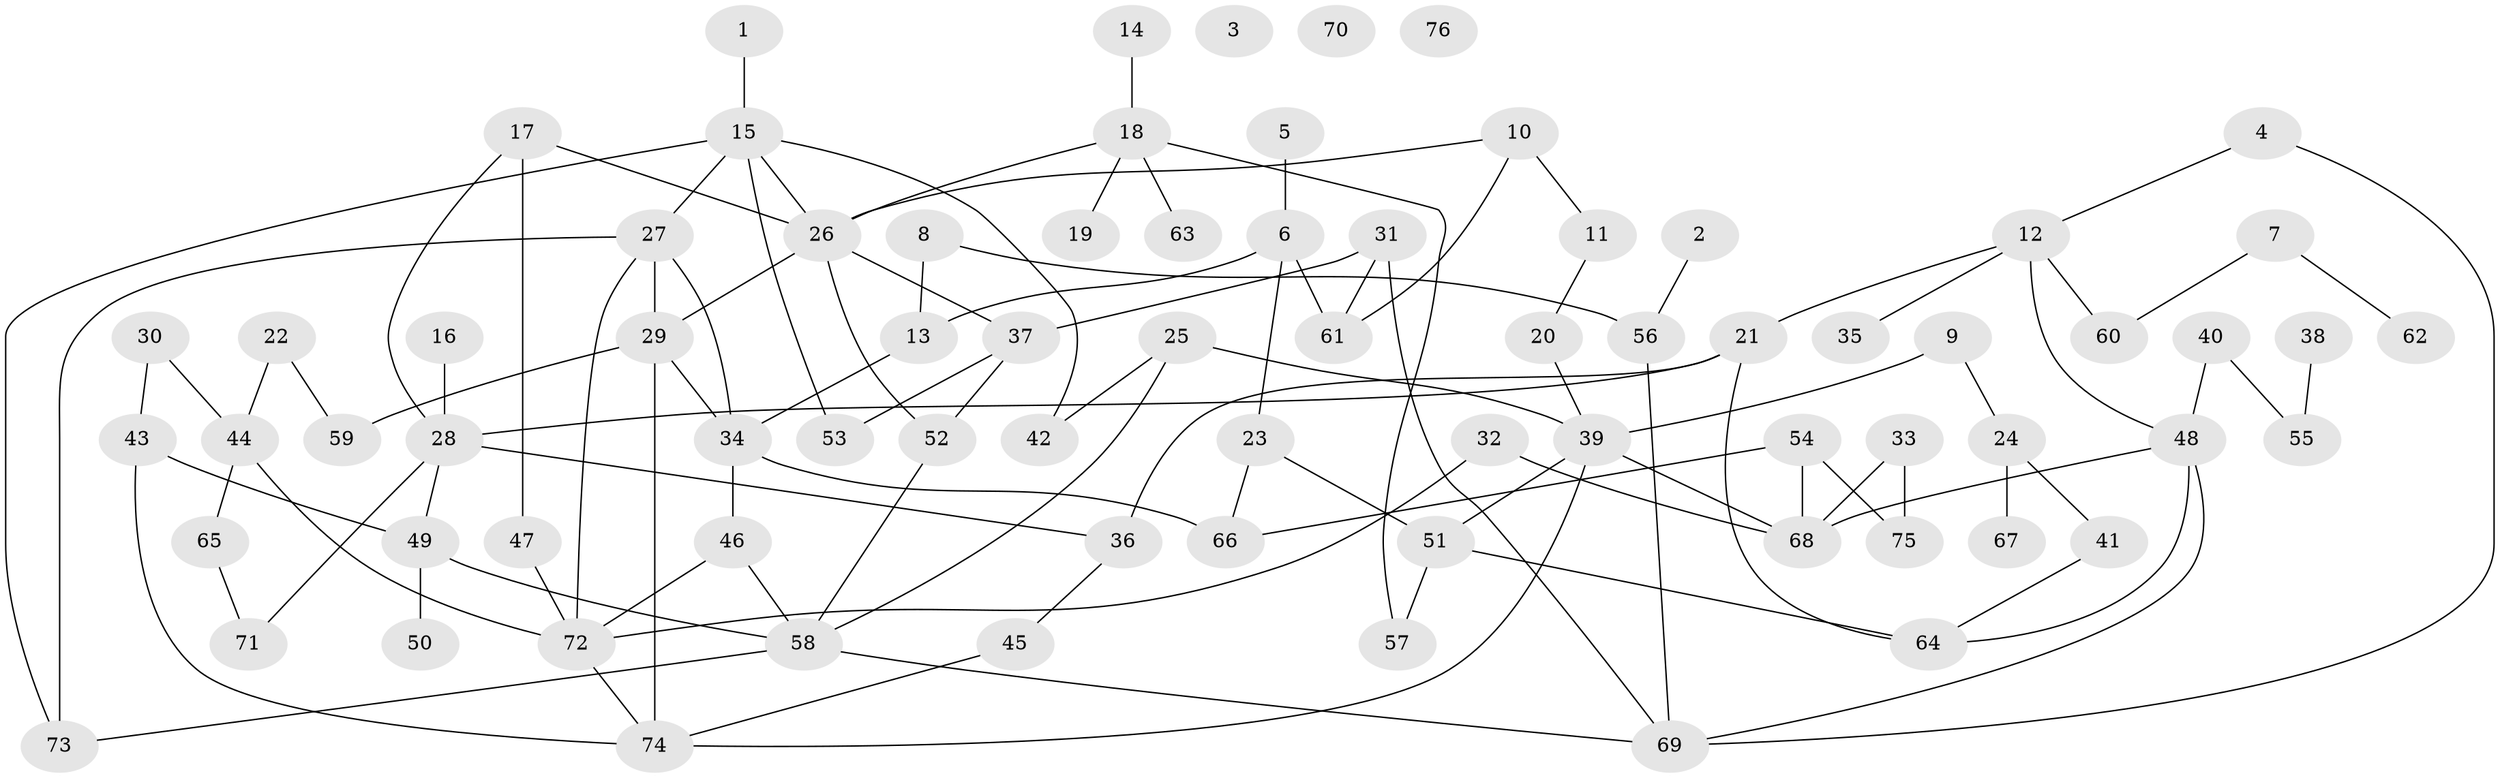 // coarse degree distribution, {5: 0.06666666666666667, 1: 0.15555555555555556, 0: 0.06666666666666667, 4: 0.08888888888888889, 3: 0.2, 2: 0.26666666666666666, 6: 0.06666666666666667, 9: 0.022222222222222223, 8: 0.044444444444444446, 10: 0.022222222222222223}
// Generated by graph-tools (version 1.1) at 2025/16/03/04/25 18:16:38]
// undirected, 76 vertices, 108 edges
graph export_dot {
graph [start="1"]
  node [color=gray90,style=filled];
  1;
  2;
  3;
  4;
  5;
  6;
  7;
  8;
  9;
  10;
  11;
  12;
  13;
  14;
  15;
  16;
  17;
  18;
  19;
  20;
  21;
  22;
  23;
  24;
  25;
  26;
  27;
  28;
  29;
  30;
  31;
  32;
  33;
  34;
  35;
  36;
  37;
  38;
  39;
  40;
  41;
  42;
  43;
  44;
  45;
  46;
  47;
  48;
  49;
  50;
  51;
  52;
  53;
  54;
  55;
  56;
  57;
  58;
  59;
  60;
  61;
  62;
  63;
  64;
  65;
  66;
  67;
  68;
  69;
  70;
  71;
  72;
  73;
  74;
  75;
  76;
  1 -- 15;
  2 -- 56;
  4 -- 12;
  4 -- 69;
  5 -- 6;
  6 -- 13;
  6 -- 23;
  6 -- 61;
  7 -- 60;
  7 -- 62;
  8 -- 13;
  8 -- 56;
  9 -- 24;
  9 -- 39;
  10 -- 11;
  10 -- 26;
  10 -- 61;
  11 -- 20;
  12 -- 21;
  12 -- 35;
  12 -- 48;
  12 -- 60;
  13 -- 34;
  14 -- 18;
  15 -- 26;
  15 -- 27;
  15 -- 42;
  15 -- 53;
  15 -- 73;
  16 -- 28;
  17 -- 26;
  17 -- 28;
  17 -- 47;
  18 -- 19;
  18 -- 26;
  18 -- 57;
  18 -- 63;
  20 -- 39;
  21 -- 28;
  21 -- 36;
  21 -- 64;
  22 -- 44;
  22 -- 59;
  23 -- 51;
  23 -- 66;
  24 -- 41;
  24 -- 67;
  25 -- 39;
  25 -- 42;
  25 -- 58;
  26 -- 29;
  26 -- 37;
  26 -- 52;
  27 -- 29;
  27 -- 34;
  27 -- 72;
  27 -- 73;
  28 -- 36;
  28 -- 49;
  28 -- 71;
  29 -- 34;
  29 -- 59;
  29 -- 74;
  30 -- 43;
  30 -- 44;
  31 -- 37;
  31 -- 61;
  31 -- 69;
  32 -- 68;
  32 -- 72;
  33 -- 68;
  33 -- 75;
  34 -- 46;
  34 -- 66;
  36 -- 45;
  37 -- 52;
  37 -- 53;
  38 -- 55;
  39 -- 51;
  39 -- 68;
  39 -- 74;
  40 -- 48;
  40 -- 55;
  41 -- 64;
  43 -- 49;
  43 -- 74;
  44 -- 65;
  44 -- 72;
  45 -- 74;
  46 -- 58;
  46 -- 72;
  47 -- 72;
  48 -- 64;
  48 -- 68;
  48 -- 69;
  49 -- 50;
  49 -- 58;
  51 -- 57;
  51 -- 64;
  52 -- 58;
  54 -- 66;
  54 -- 68;
  54 -- 75;
  56 -- 69;
  58 -- 69;
  58 -- 73;
  65 -- 71;
  72 -- 74;
}
